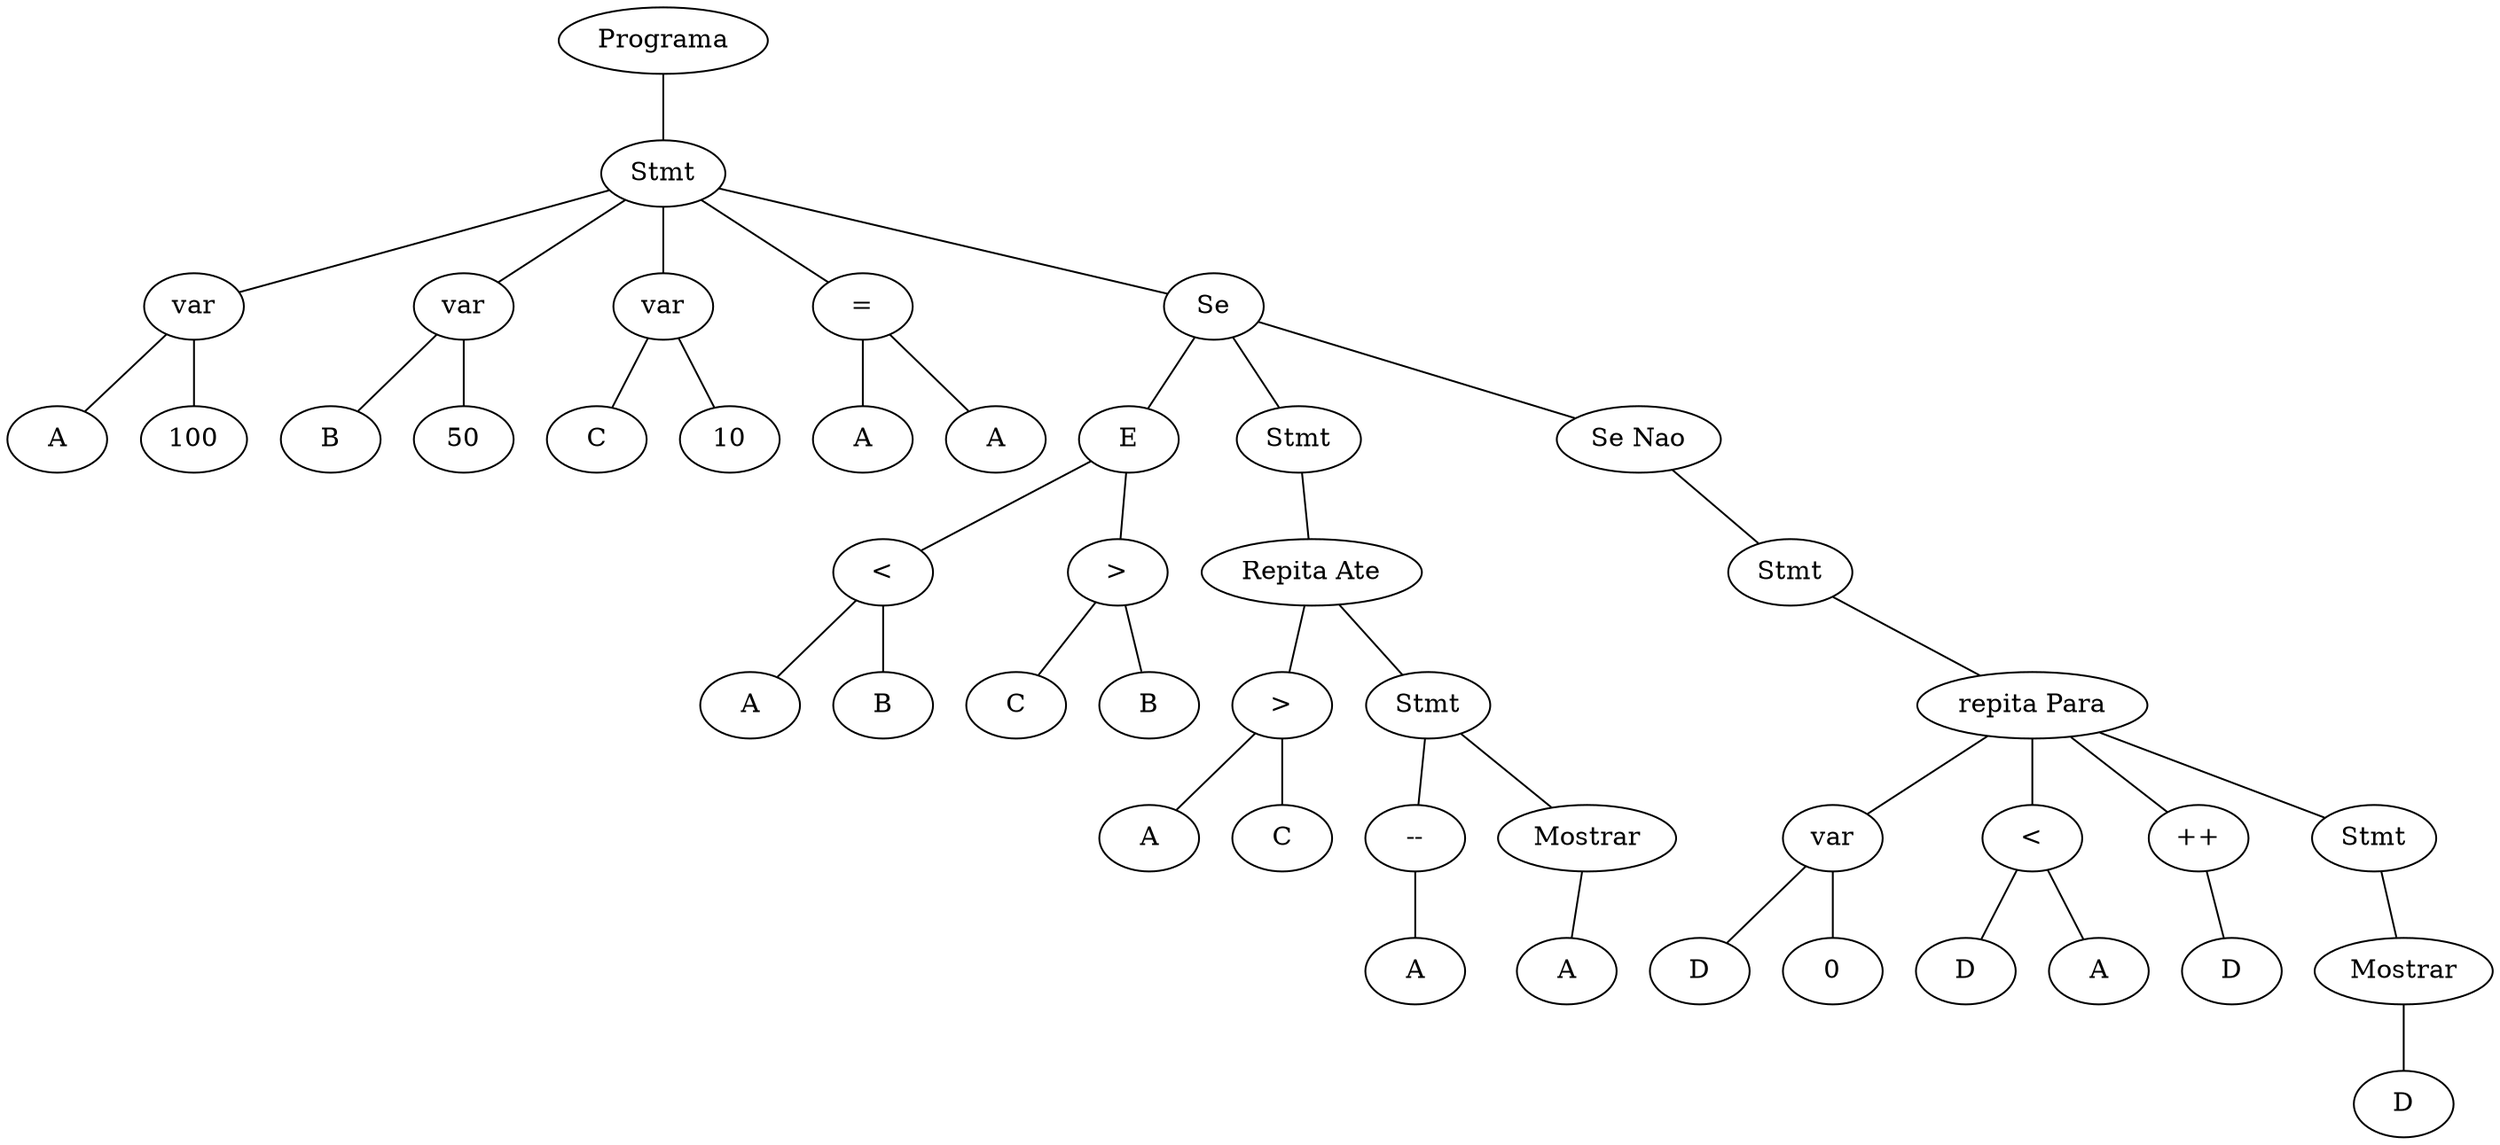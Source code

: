 graph {
N45[label="Programa"];
N3[label="Stmt"];
N1[label="var"];
N2[label="A"];
N1 -- N2;
N0[label="100"];
N1 -- N0;
N3 -- N1;
N5[label="var"];
N6[label="B"];
N5 -- N6;
N4[label="50"];
N5 -- N4;
N3 -- N5;
N8[label="var"];
N9[label="C"];
N8 -- N9;
N7[label="10"];
N8 -- N7;
N3 -- N8;
N11[label="="];
N12[label="A"];
N11 -- N12;
N10[label="A"];
N11 -- N10;
N3 -- N11;
N44[label="Se"];
N19[label="E"];
N15[label="<"];
N13[label="A"];
N15 -- N13;
N14[label="B"];
N15 -- N14;
N19 -- N15;
N18[label=">"];
N16[label="C"];
N18 -- N16;
N17[label="B"];
N18 -- N17;
N19 -- N18;
N44 -- N19;
N29[label="Stmt"];
N28[label="Repita Ate"];
N22[label=">"];
N20[label="A"];
N22 -- N20;
N21[label="C"];
N22 -- N21;
N28 -- N22;
N25[label="Stmt"];
N23[label="--"];
N24[label="A"];
N23 -- N24;
N25 -- N23;
N27[label="Mostrar"];
N26[label="A"];
N27 -- N26;
N25 -- N27;
N28 -- N25;
N29 -- N28;
N44 -- N29;
N43[label="Se Nao"];
N42[label="Stmt"];
N41[label="repita Para"];
N31[label="var"];
N32[label="D"];
N31 -- N32;
N30[label="0"];
N31 -- N30;
N41 -- N31;
N35[label="<"];
N33[label="D"];
N35 -- N33;
N34[label="A"];
N35 -- N34;
N41 -- N35;
N36[label="++"];
N37[label="D"];
N36 -- N37;
N41 -- N36;
N40[label="Stmt"];
N39[label="Mostrar"];
N38[label="D"];
N39 -- N38;
N40 -- N39;
N41 -- N40;
N42 -- N41;
N43 -- N42;
N44 -- N43;
N3 -- N44;
N45 -- N3;
}
